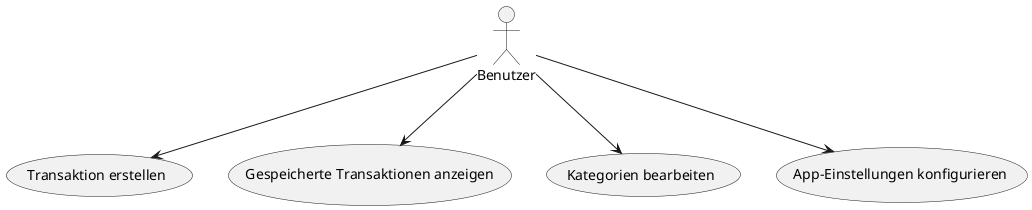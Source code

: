 @startuml

actor Benutzer as User

usecase "Transaktion erstellen" as UC1
usecase "Gespeicherte Transaktionen anzeigen" as UC2
usecase "Kategorien bearbeiten" as UC3
usecase "App-Einstellungen konfigurieren" as UC4

User --> UC1
User --> UC2
User --> UC3
User --> UC4

@enduml
